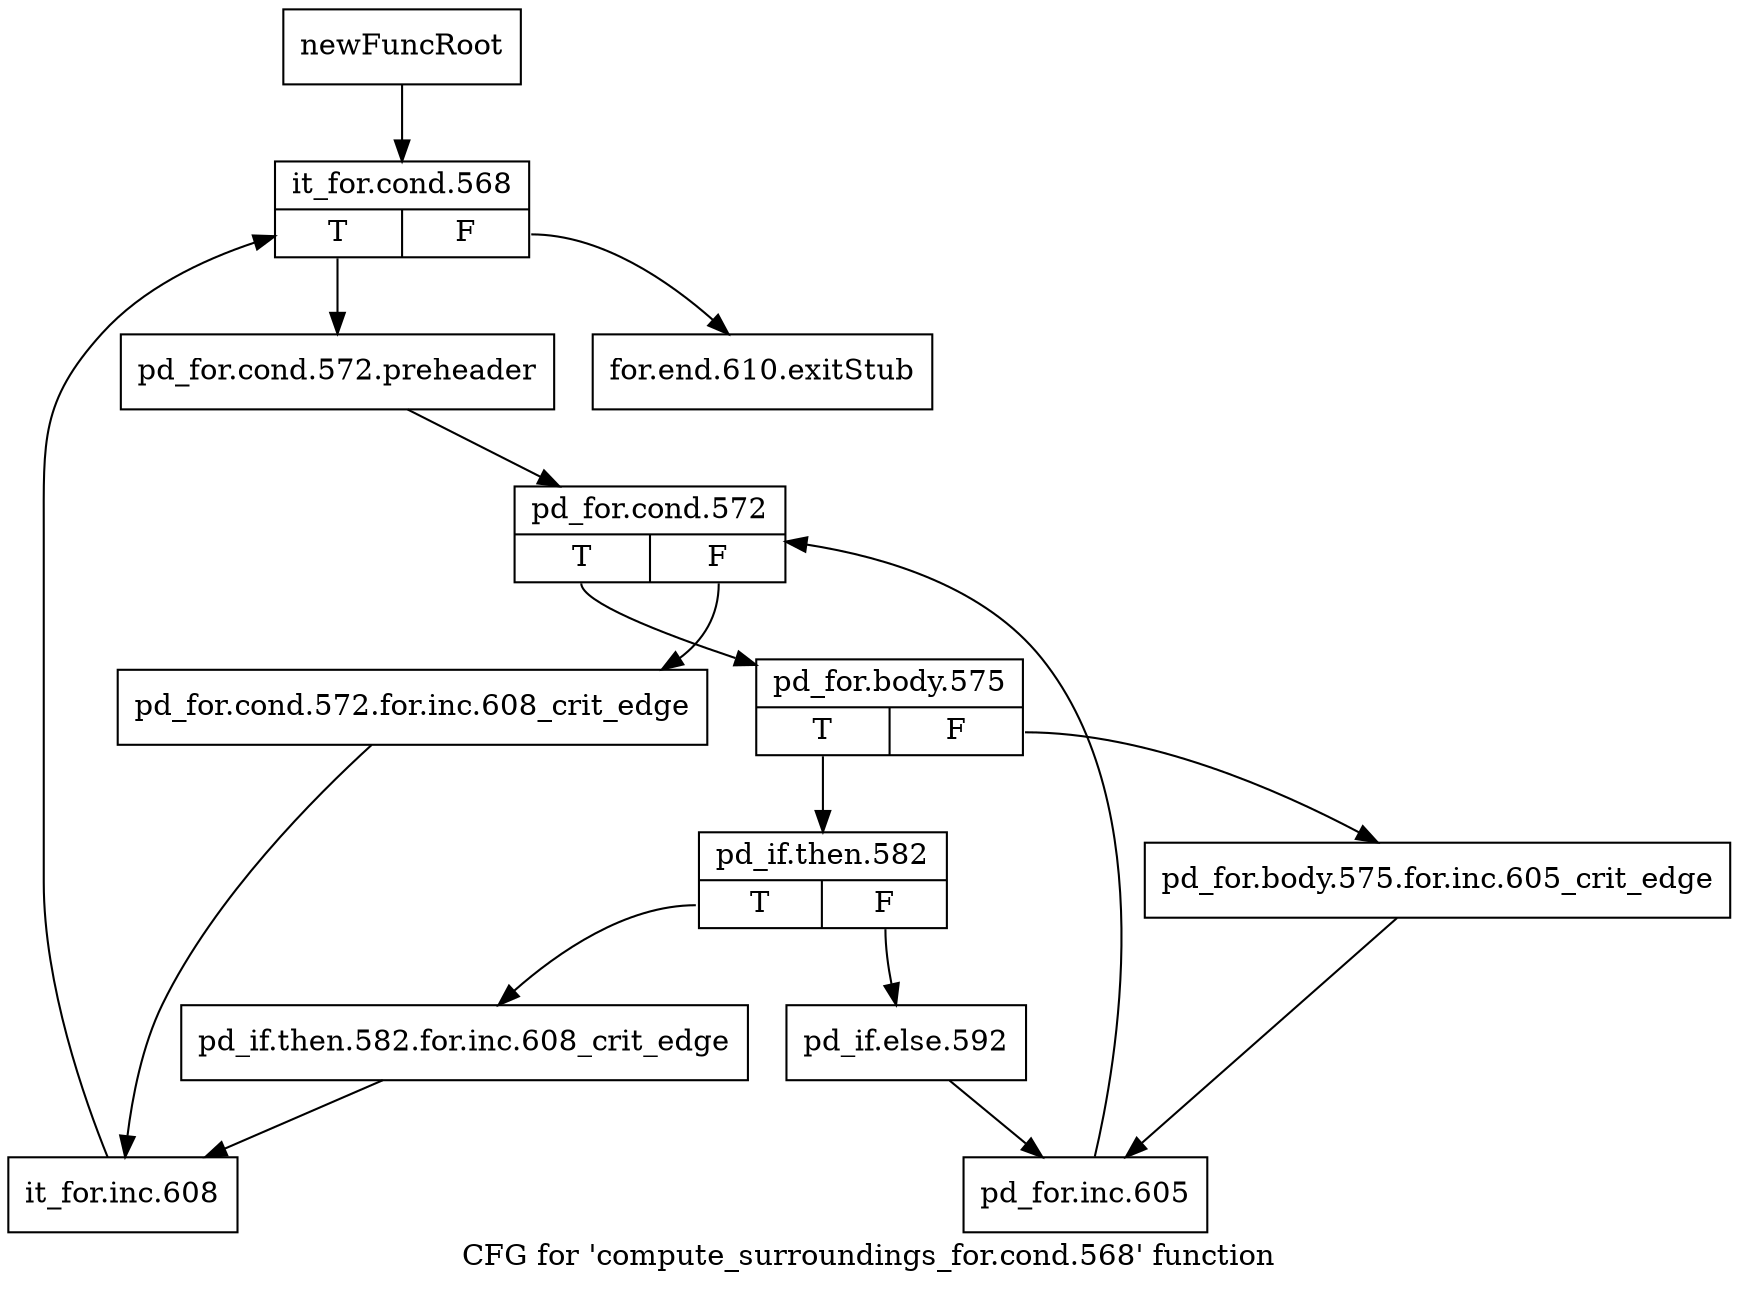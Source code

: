 digraph "CFG for 'compute_surroundings_for.cond.568' function" {
	label="CFG for 'compute_surroundings_for.cond.568' function";

	Node0x4776b00 [shape=record,label="{newFuncRoot}"];
	Node0x4776b00 -> Node0x4776ba0;
	Node0x4776b50 [shape=record,label="{for.end.610.exitStub}"];
	Node0x4776ba0 [shape=record,label="{it_for.cond.568|{<s0>T|<s1>F}}"];
	Node0x4776ba0:s0 -> Node0x4776bf0;
	Node0x4776ba0:s1 -> Node0x4776b50;
	Node0x4776bf0 [shape=record,label="{pd_for.cond.572.preheader}"];
	Node0x4776bf0 -> Node0x47877c0;
	Node0x47877c0 [shape=record,label="{pd_for.cond.572|{<s0>T|<s1>F}}"];
	Node0x47877c0:s0 -> Node0x4787860;
	Node0x47877c0:s1 -> Node0x4787810;
	Node0x4787810 [shape=record,label="{pd_for.cond.572.for.inc.608_crit_edge}"];
	Node0x4787810 -> Node0x4787a40;
	Node0x4787860 [shape=record,label="{pd_for.body.575|{<s0>T|<s1>F}}"];
	Node0x4787860:s0 -> Node0x4787900;
	Node0x4787860:s1 -> Node0x47878b0;
	Node0x47878b0 [shape=record,label="{pd_for.body.575.for.inc.605_crit_edge}"];
	Node0x47878b0 -> Node0x47879a0;
	Node0x4787900 [shape=record,label="{pd_if.then.582|{<s0>T|<s1>F}}"];
	Node0x4787900:s0 -> Node0x47879f0;
	Node0x4787900:s1 -> Node0x4787950;
	Node0x4787950 [shape=record,label="{pd_if.else.592}"];
	Node0x4787950 -> Node0x47879a0;
	Node0x47879a0 [shape=record,label="{pd_for.inc.605}"];
	Node0x47879a0 -> Node0x47877c0;
	Node0x47879f0 [shape=record,label="{pd_if.then.582.for.inc.608_crit_edge}"];
	Node0x47879f0 -> Node0x4787a40;
	Node0x4787a40 [shape=record,label="{it_for.inc.608}"];
	Node0x4787a40 -> Node0x4776ba0;
}
